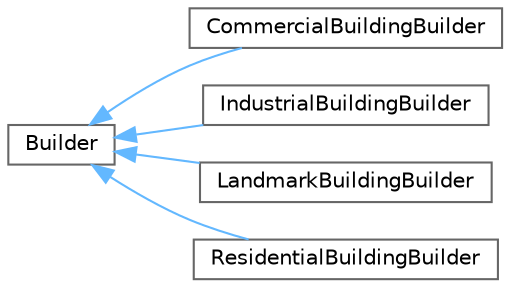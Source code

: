 digraph "Graphical Class Hierarchy"
{
 // LATEX_PDF_SIZE
  bgcolor="transparent";
  edge [fontname=Helvetica,fontsize=10,labelfontname=Helvetica,labelfontsize=10];
  node [fontname=Helvetica,fontsize=10,shape=box,height=0.2,width=0.4];
  rankdir="LR";
  Node0 [id="Node000000",label="Builder",height=0.2,width=0.4,color="grey40", fillcolor="white", style="filled",URL="$classBuilder.html",tooltip="Base class for all builders."];
  Node0 -> Node1 [id="edge2_Node000000_Node000001",dir="back",color="steelblue1",style="solid",tooltip=" "];
  Node1 [id="Node000001",label="CommercialBuildingBuilder",height=0.2,width=0.4,color="grey40", fillcolor="white", style="filled",URL="$classCommercialBuildingBuilder.html",tooltip="Builder class for constructing CommercialBuilding objects."];
  Node0 -> Node2 [id="edge3_Node000000_Node000002",dir="back",color="steelblue1",style="solid",tooltip=" "];
  Node2 [id="Node000002",label="IndustrialBuildingBuilder",height=0.2,width=0.4,color="grey40", fillcolor="white", style="filled",URL="$classIndustrialBuildingBuilder.html",tooltip="Builder class for constructing IndustrialBuilding objects."];
  Node0 -> Node3 [id="edge4_Node000000_Node000003",dir="back",color="steelblue1",style="solid",tooltip=" "];
  Node3 [id="Node000003",label="LandmarkBuildingBuilder",height=0.2,width=0.4,color="grey40", fillcolor="white", style="filled",URL="$classLandmarkBuildingBuilder.html",tooltip="Builder class for constructing LandmarkBuilding objects."];
  Node0 -> Node4 [id="edge5_Node000000_Node000004",dir="back",color="steelblue1",style="solid",tooltip=" "];
  Node4 [id="Node000004",label="ResidentialBuildingBuilder",height=0.2,width=0.4,color="grey40", fillcolor="white", style="filled",URL="$classResidentialBuildingBuilder.html",tooltip="Builder class for constructing ResidentialBuilding objects."];
}
